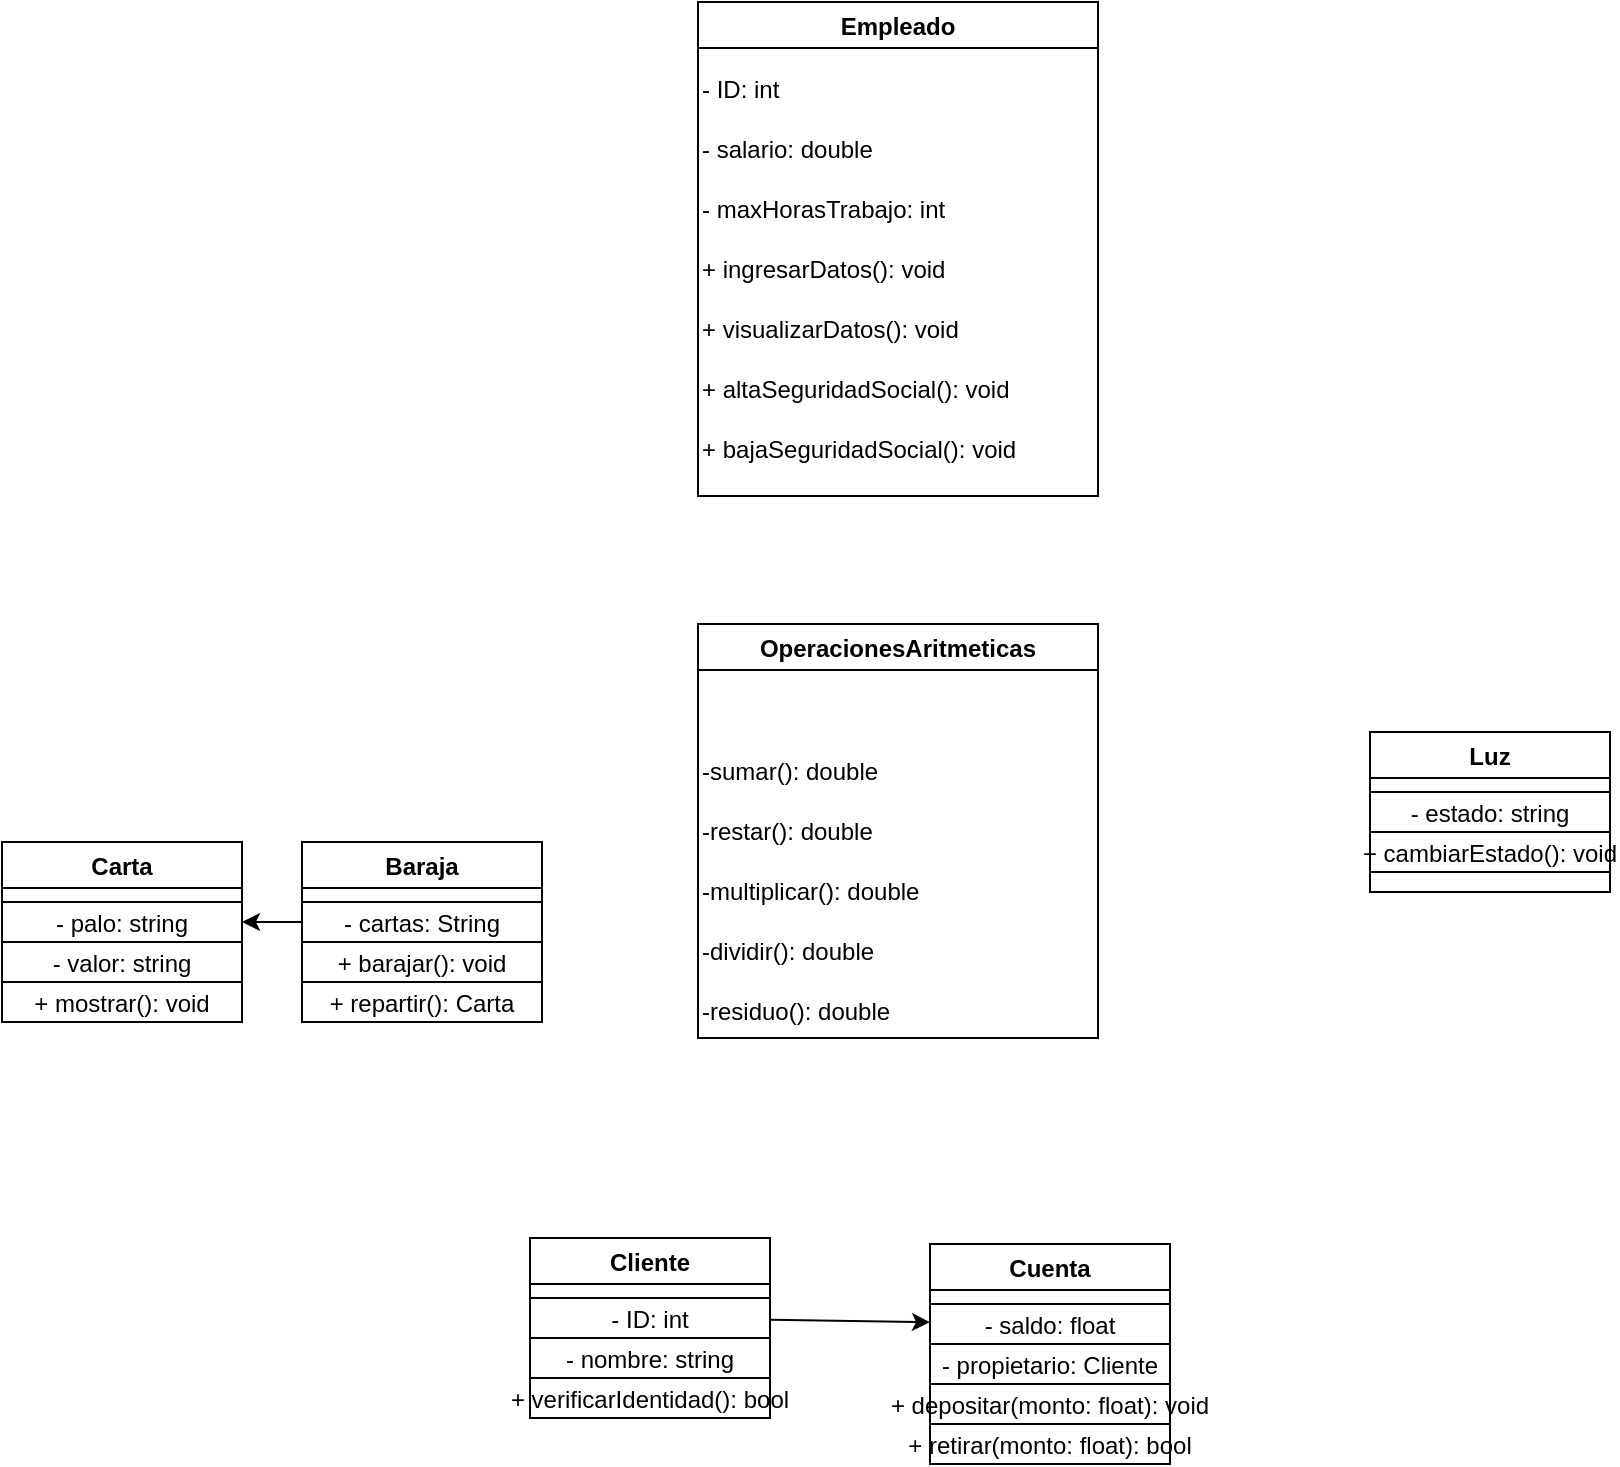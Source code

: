 <mxfile>
    <diagram name="Página-1" id="jGOk_uUfHucnPTqx28uL">
        <mxGraphModel dx="771" dy="887" grid="1" gridSize="10" guides="1" tooltips="1" connect="1" arrows="1" fold="1" page="1" pageScale="1" pageWidth="827" pageHeight="1169" math="0" shadow="0">
            <root>
                <mxCell id="0"/>
                <mxCell id="1" parent="0"/>
                <mxCell id="2" value="Carta" style="swimlane" vertex="1" parent="1">
                    <mxGeometry x="140" y="660" width="120" height="80" as="geometry"/>
                </mxCell>
                <mxCell id="3" value="- palo: string" vertex="1" parent="2">
                    <mxGeometry y="30" width="120" height="20" as="geometry"/>
                </mxCell>
                <mxCell id="4" value="- valor: string" vertex="1" parent="2">
                    <mxGeometry y="50" width="120" height="20" as="geometry"/>
                </mxCell>
                <mxCell id="5" value="+ mostrar(): void" vertex="1" parent="2">
                    <mxGeometry y="70" width="120" height="20" as="geometry"/>
                </mxCell>
                <mxCell id="6" value="Baraja" style="swimlane" vertex="1" parent="1">
                    <mxGeometry x="290" y="660" width="120" height="80" as="geometry"/>
                </mxCell>
                <mxCell id="7" value="- cartas: String" vertex="1" parent="6">
                    <mxGeometry y="30" width="120" height="20" as="geometry"/>
                </mxCell>
                <mxCell id="8" value="+ barajar(): void" vertex="1" parent="6">
                    <mxGeometry y="50" width="120" height="20" as="geometry"/>
                </mxCell>
                <mxCell id="9" value="+ repartir(): Carta" vertex="1" parent="6">
                    <mxGeometry y="70" width="120" height="20" as="geometry"/>
                </mxCell>
                <mxCell id="10" edge="1" parent="1" source="6" target="2">
                    <mxGeometry relative="1" as="geometry"/>
                </mxCell>
                <mxCell id="11" value="Luz" style="swimlane" vertex="1" parent="1">
                    <mxGeometry x="824" y="605" width="120" height="80" as="geometry"/>
                </mxCell>
                <mxCell id="12" value="- estado: string" vertex="1" parent="11">
                    <mxGeometry y="30" width="120" height="20" as="geometry"/>
                </mxCell>
                <mxCell id="13" value="+ cambiarEstado(): void" vertex="1" parent="11">
                    <mxGeometry y="50" width="120" height="20" as="geometry"/>
                </mxCell>
                <mxCell id="14" value="Cliente" style="swimlane" vertex="1" parent="1">
                    <mxGeometry x="404" y="858" width="120" height="80" as="geometry"/>
                </mxCell>
                <mxCell id="15" value="- ID: int" vertex="1" parent="14">
                    <mxGeometry y="30" width="120" height="20" as="geometry"/>
                </mxCell>
                <mxCell id="16" value="- nombre: string" vertex="1" parent="14">
                    <mxGeometry y="50" width="120" height="20" as="geometry"/>
                </mxCell>
                <mxCell id="17" value="+ verificarIdentidad(): bool" vertex="1" parent="14">
                    <mxGeometry y="70" width="120" height="20" as="geometry"/>
                </mxCell>
                <mxCell id="18" value="Cuenta" style="swimlane" vertex="1" parent="1">
                    <mxGeometry x="604" y="861" width="120" height="80" as="geometry"/>
                </mxCell>
                <mxCell id="19" value="- saldo: float" vertex="1" parent="18">
                    <mxGeometry y="30" width="120" height="20" as="geometry"/>
                </mxCell>
                <mxCell id="20" value="- propietario: Cliente" vertex="1" parent="18">
                    <mxGeometry y="50" width="120" height="20" as="geometry"/>
                </mxCell>
                <mxCell id="21" value="+ depositar(monto: float): void" vertex="1" parent="18">
                    <mxGeometry y="70" width="120" height="20" as="geometry"/>
                </mxCell>
                <mxCell id="22" value="+ retirar(monto: float): bool" vertex="1" parent="18">
                    <mxGeometry y="90" width="120" height="20" as="geometry"/>
                </mxCell>
                <mxCell id="23" edge="1" parent="1" source="14" target="18">
                    <mxGeometry relative="1" as="geometry"/>
                </mxCell>
                <mxCell id="24" value="OperacionesAritmeticas" style="swimlane;fontStyle=1;" vertex="1" parent="1">
                    <mxGeometry x="488" y="551" width="200" height="207" as="geometry"/>
                </mxCell>
                <mxCell id="25" value="-sumar(): double" style="text" vertex="1" parent="24">
                    <mxGeometry y="60" width="200" height="30" as="geometry"/>
                </mxCell>
                <mxCell id="26" value="-restar(): double" style="text" vertex="1" parent="24">
                    <mxGeometry y="90" width="200" height="30" as="geometry"/>
                </mxCell>
                <mxCell id="27" value="-multiplicar(): double" style="text" vertex="1" parent="24">
                    <mxGeometry y="120" width="200" height="30" as="geometry"/>
                </mxCell>
                <mxCell id="28" value="-dividir(): double" style="text" vertex="1" parent="24">
                    <mxGeometry y="150" width="200" height="57" as="geometry"/>
                </mxCell>
                <mxCell id="29" value="-residuo(): double" style="text" vertex="1" parent="24">
                    <mxGeometry y="180" width="200" height="30" as="geometry"/>
                </mxCell>
                <mxCell id="30" value="Empleado" style="swimlane;fontStyle=1;" vertex="1" parent="1">
                    <mxGeometry x="488" y="240" width="200" height="247" as="geometry"/>
                </mxCell>
                <mxCell id="31" value="- ID: int" style="text" vertex="1" parent="30">
                    <mxGeometry y="30" width="200" height="30" as="geometry"/>
                </mxCell>
                <mxCell id="32" value="- salario: double" style="text" vertex="1" parent="30">
                    <mxGeometry y="60" width="200" height="30" as="geometry"/>
                </mxCell>
                <mxCell id="33" value="- maxHorasTrabajo: int" style="text" vertex="1" parent="30">
                    <mxGeometry y="90" width="200" height="30" as="geometry"/>
                </mxCell>
                <mxCell id="34" value="+ ingresarDatos(): void" style="text" vertex="1" parent="30">
                    <mxGeometry y="120" width="200" height="30" as="geometry"/>
                </mxCell>
                <mxCell id="35" value="+ visualizarDatos(): void" style="text" vertex="1" parent="30">
                    <mxGeometry y="150" width="200" height="30" as="geometry"/>
                </mxCell>
                <mxCell id="36" value="+ altaSeguridadSocial(): void" style="text" vertex="1" parent="30">
                    <mxGeometry y="180" width="200" height="30" as="geometry"/>
                </mxCell>
                <mxCell id="37" value="+ bajaSeguridadSocial(): void" style="text" vertex="1" parent="30">
                    <mxGeometry y="210" width="200" height="30" as="geometry"/>
                </mxCell>
            </root>
        </mxGraphModel>
    </diagram>
</mxfile>